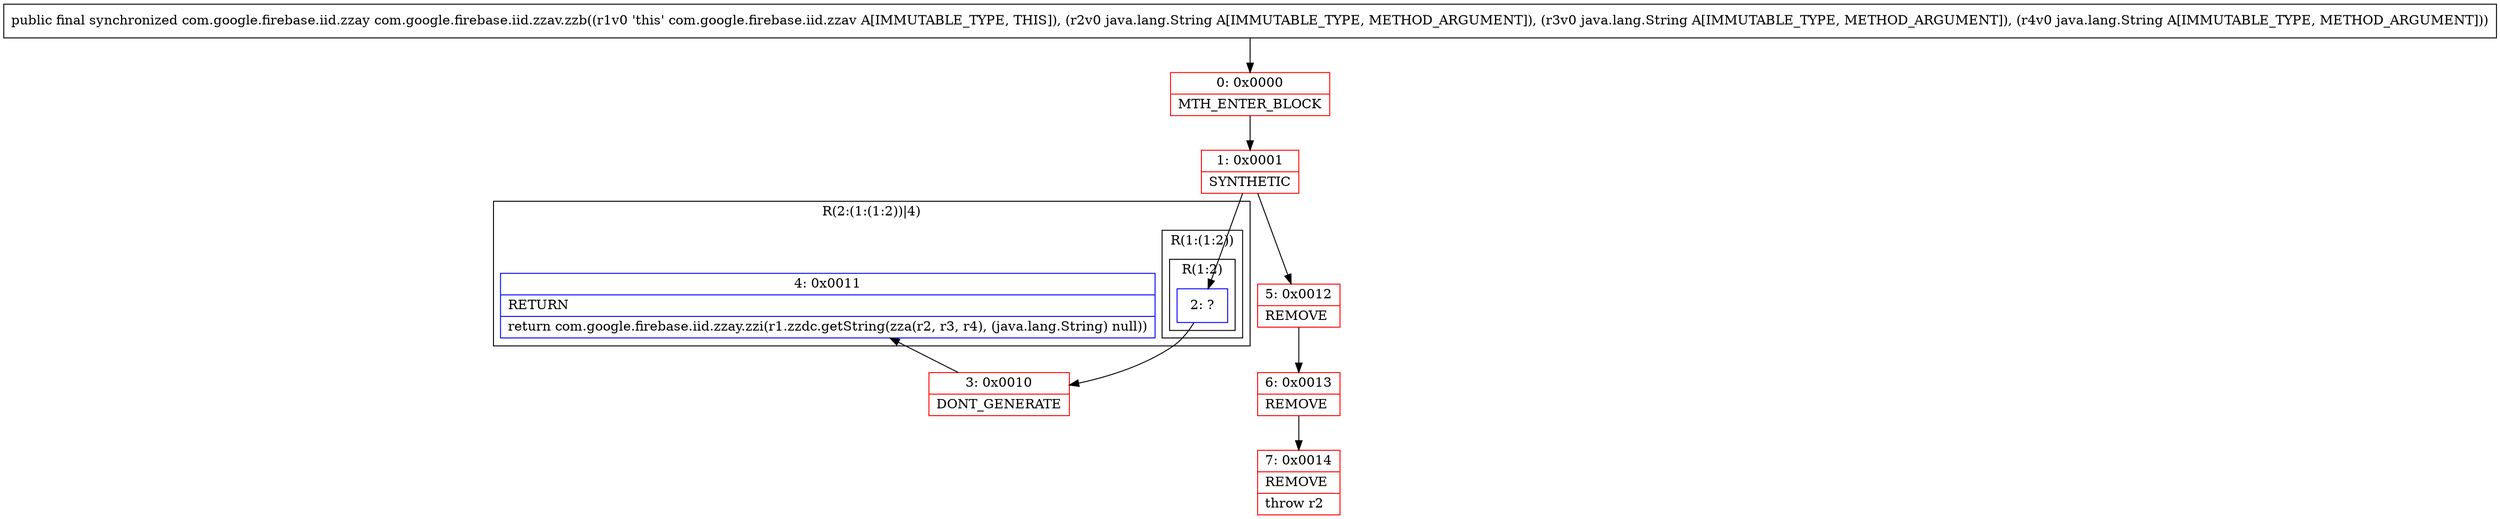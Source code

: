 digraph "CFG forcom.google.firebase.iid.zzav.zzb(Ljava\/lang\/String;Ljava\/lang\/String;Ljava\/lang\/String;)Lcom\/google\/firebase\/iid\/zzay;" {
subgraph cluster_Region_450489621 {
label = "R(2:(1:(1:2))|4)";
node [shape=record,color=blue];
subgraph cluster_Region_1726153991 {
label = "R(1:(1:2))";
node [shape=record,color=blue];
subgraph cluster_Region_478640631 {
label = "R(1:2)";
node [shape=record,color=blue];
Node_2 [shape=record,label="{2\:\ ?}"];
}
}
Node_4 [shape=record,label="{4\:\ 0x0011|RETURN\l|return com.google.firebase.iid.zzay.zzi(r1.zzdc.getString(zza(r2, r3, r4), (java.lang.String) null))\l}"];
}
Node_0 [shape=record,color=red,label="{0\:\ 0x0000|MTH_ENTER_BLOCK\l}"];
Node_1 [shape=record,color=red,label="{1\:\ 0x0001|SYNTHETIC\l}"];
Node_3 [shape=record,color=red,label="{3\:\ 0x0010|DONT_GENERATE\l}"];
Node_5 [shape=record,color=red,label="{5\:\ 0x0012|REMOVE\l}"];
Node_6 [shape=record,color=red,label="{6\:\ 0x0013|REMOVE\l}"];
Node_7 [shape=record,color=red,label="{7\:\ 0x0014|REMOVE\l|throw r2\l}"];
MethodNode[shape=record,label="{public final synchronized com.google.firebase.iid.zzay com.google.firebase.iid.zzav.zzb((r1v0 'this' com.google.firebase.iid.zzav A[IMMUTABLE_TYPE, THIS]), (r2v0 java.lang.String A[IMMUTABLE_TYPE, METHOD_ARGUMENT]), (r3v0 java.lang.String A[IMMUTABLE_TYPE, METHOD_ARGUMENT]), (r4v0 java.lang.String A[IMMUTABLE_TYPE, METHOD_ARGUMENT])) }"];
MethodNode -> Node_0;
Node_2 -> Node_3;
Node_0 -> Node_1;
Node_1 -> Node_2;
Node_1 -> Node_5;
Node_3 -> Node_4;
Node_5 -> Node_6;
Node_6 -> Node_7;
}


